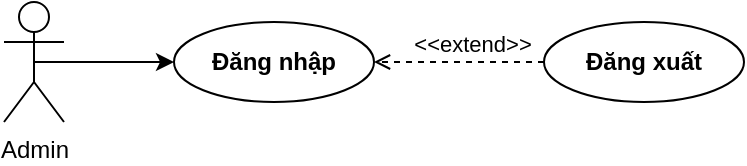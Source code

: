 <mxfile>
    <diagram id="SPtOF72sd8orkH7VNun5" name="Page-1">
        <mxGraphModel dx="549" dy="416" grid="1" gridSize="10" guides="1" tooltips="1" connect="1" arrows="1" fold="1" page="1" pageScale="1" pageWidth="850" pageHeight="1100" math="0" shadow="0">
            <root>
                <mxCell id="0"/>
                <mxCell id="1" parent="0"/>
                <mxCell id="2" value="Admin" style="shape=umlActor;verticalLabelPosition=bottom;verticalAlign=top;html=1;outlineConnect=0;" vertex="1" parent="1">
                    <mxGeometry x="340" y="250" width="30" height="60" as="geometry"/>
                </mxCell>
                <mxCell id="5" value="Đăng nhập" style="ellipse;whiteSpace=wrap;html=1;fontStyle=1" vertex="1" parent="1">
                    <mxGeometry x="425" y="260" width="100" height="40" as="geometry"/>
                </mxCell>
                <mxCell id="7" value="&lt;span style=&quot;color: rgb(0, 0, 0); font-weight: 700;&quot;&gt;Đăng xuất&lt;/span&gt;" style="ellipse;whiteSpace=wrap;html=1;" vertex="1" parent="1">
                    <mxGeometry x="610" y="260" width="100" height="40" as="geometry"/>
                </mxCell>
                <mxCell id="8" value="" style="endArrow=classic;html=1;exitX=0.5;exitY=0.5;exitDx=0;exitDy=0;exitPerimeter=0;" edge="1" parent="1" source="2" target="5">
                    <mxGeometry width="50" height="50" relative="1" as="geometry">
                        <mxPoint x="380" y="275.169" as="sourcePoint"/>
                        <mxPoint x="495.4" y="238" as="targetPoint"/>
                    </mxGeometry>
                </mxCell>
                <mxCell id="10" value="&amp;lt;&amp;lt;extend&amp;gt;&amp;gt;" style="html=1;verticalAlign=bottom;labelBackgroundColor=none;endArrow=open;endFill=0;dashed=1;entryX=1;entryY=0.5;entryDx=0;entryDy=0;" edge="1" parent="1" source="7" target="5">
                    <mxGeometry x="-0.143" width="160" relative="1" as="geometry">
                        <mxPoint x="450" y="290" as="sourcePoint"/>
                        <mxPoint x="610" y="290" as="targetPoint"/>
                        <mxPoint as="offset"/>
                    </mxGeometry>
                </mxCell>
            </root>
        </mxGraphModel>
    </diagram>
</mxfile>
